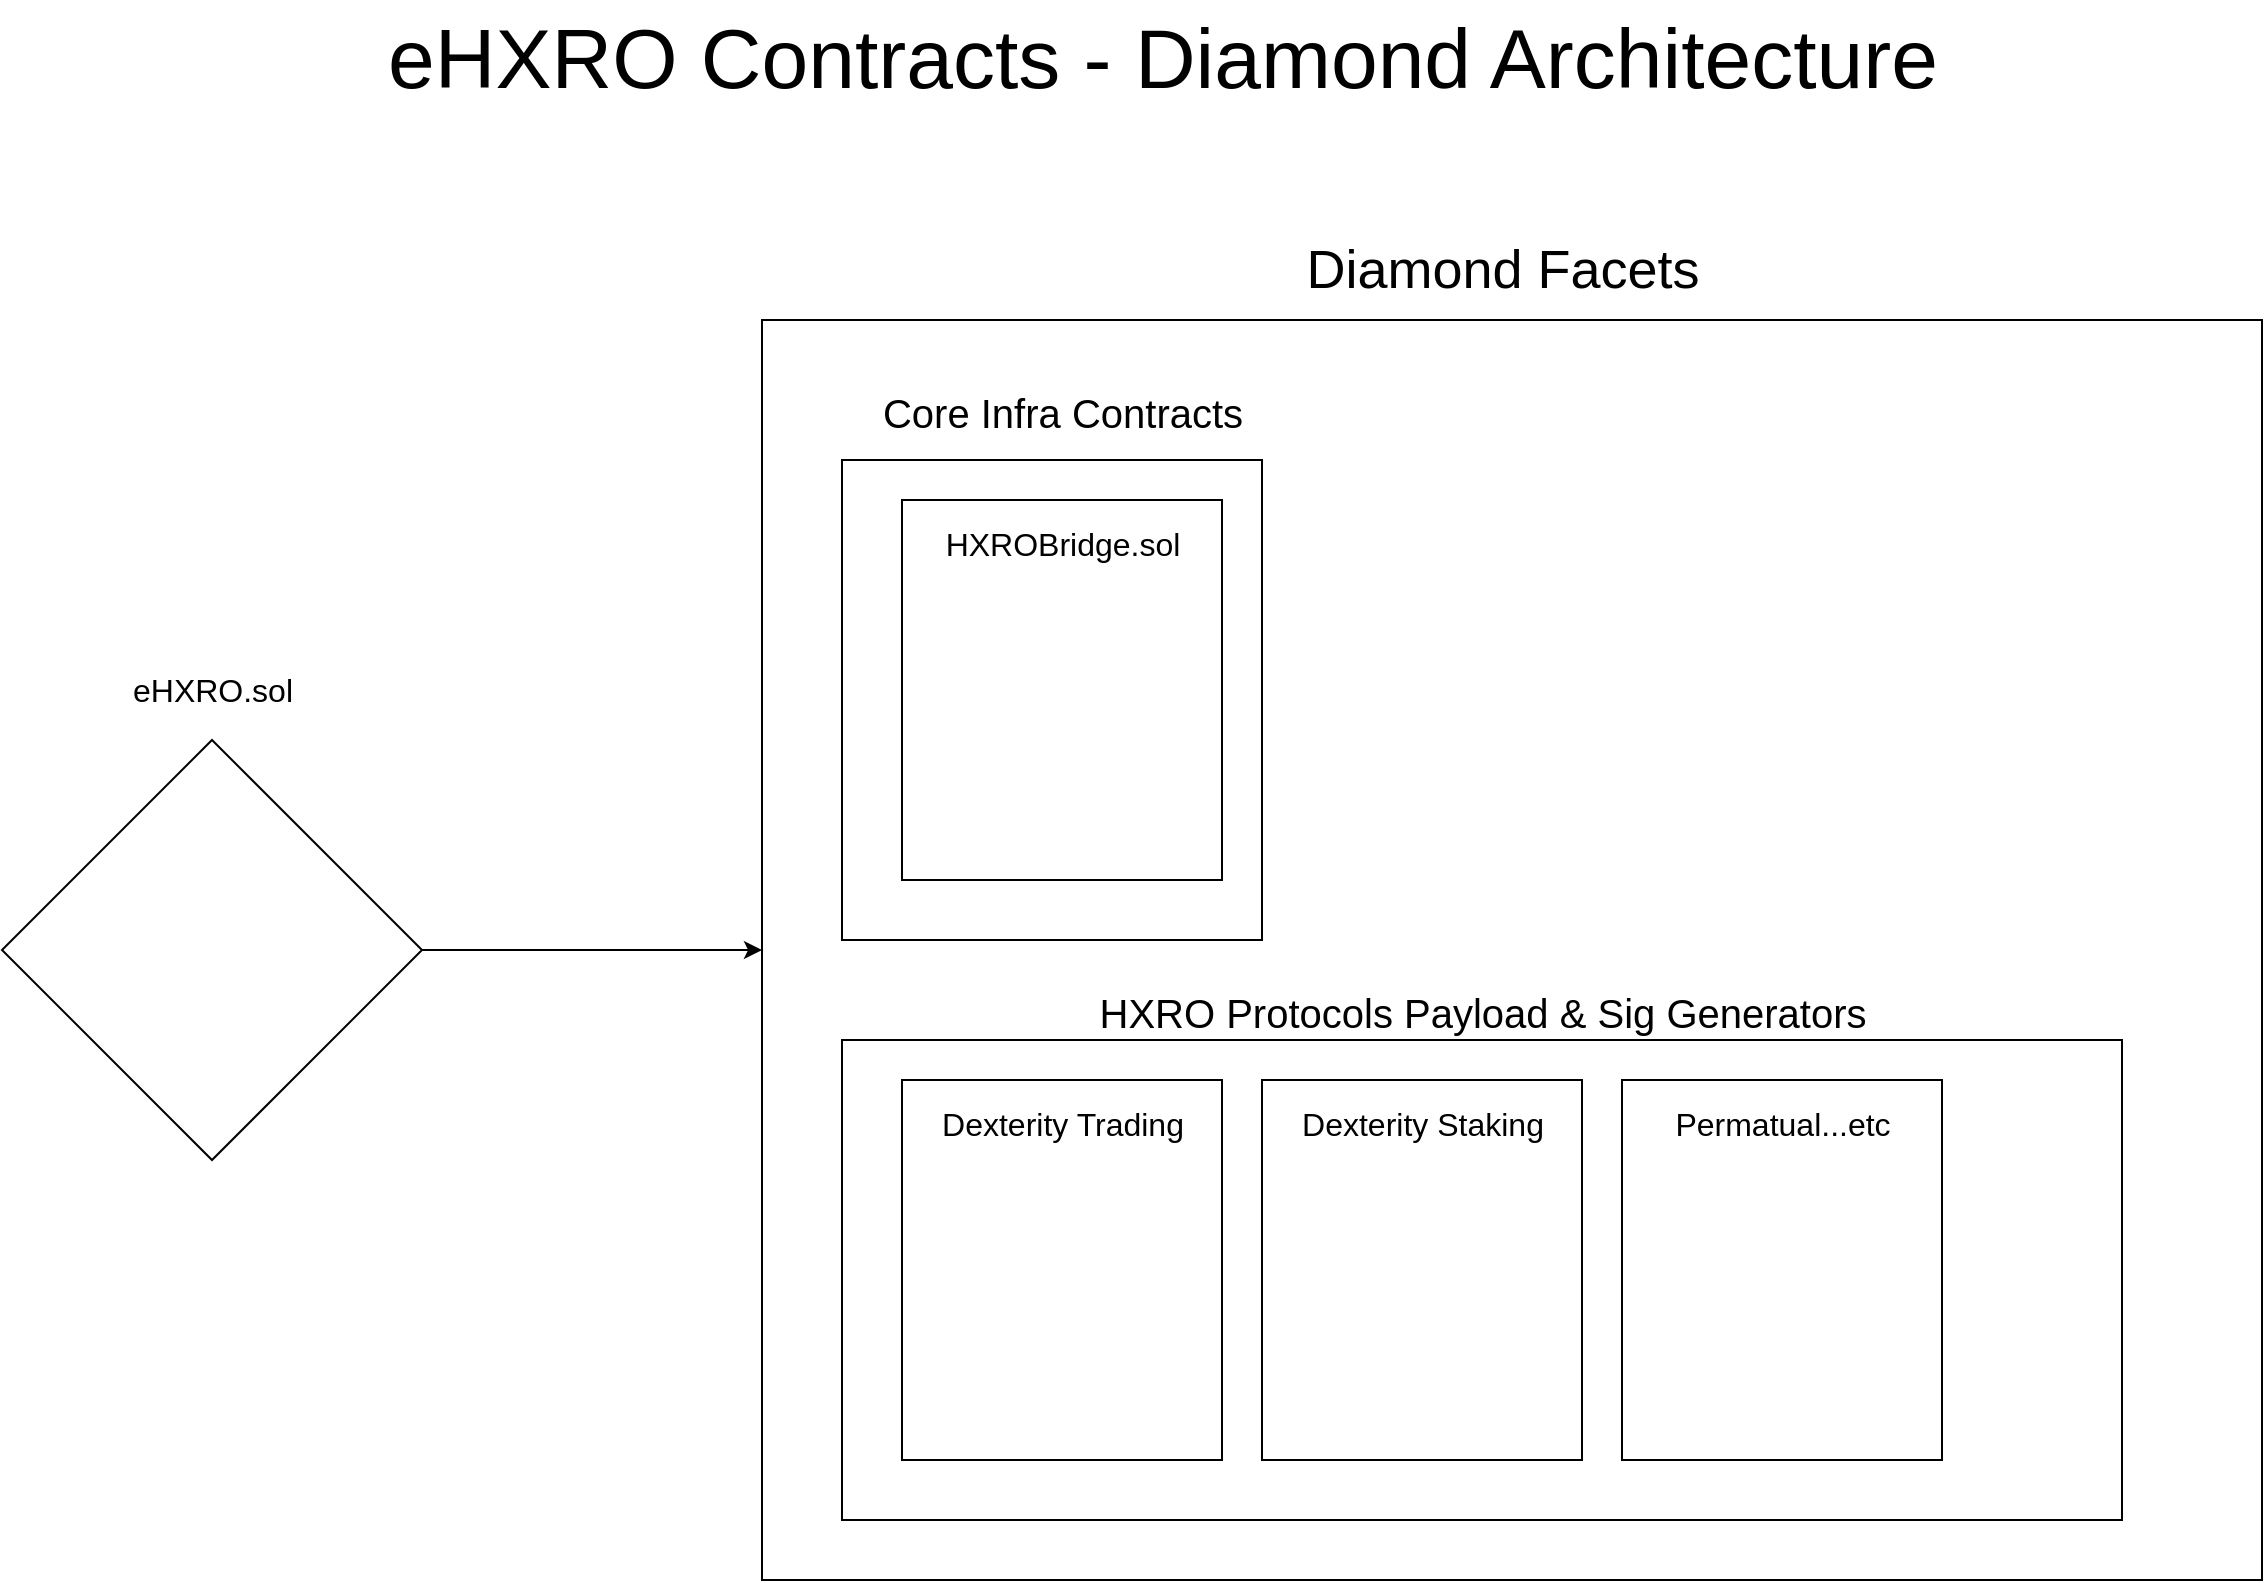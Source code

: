<mxfile>
    <diagram id="G_-c1cJTTnj6nl8GkXH2" name="Page-1">
        <mxGraphModel dx="428" dy="1961" grid="1" gridSize="10" guides="1" tooltips="1" connect="1" arrows="1" fold="1" page="1" pageScale="1" pageWidth="850" pageHeight="1100" math="0" shadow="0">
            <root>
                <mxCell id="0"/>
                <mxCell id="1" parent="0"/>
                <mxCell id="10" value="" style="whiteSpace=wrap;html=1;fontSize=27;" parent="1" vertex="1">
                    <mxGeometry x="720" y="40" width="750" height="630" as="geometry"/>
                </mxCell>
                <mxCell id="3" value="" style="whiteSpace=wrap;html=1;" parent="1" vertex="1">
                    <mxGeometry x="760" y="110" width="210" height="240" as="geometry"/>
                </mxCell>
                <mxCell id="4" value="" style="whiteSpace=wrap;html=1;" parent="1" vertex="1">
                    <mxGeometry x="760" y="400" width="640" height="240" as="geometry"/>
                </mxCell>
                <mxCell id="12" style="edgeStyle=none;html=1;entryX=0;entryY=0.5;entryDx=0;entryDy=0;fontSize=27;" parent="1" source="7" target="10" edge="1">
                    <mxGeometry relative="1" as="geometry"/>
                </mxCell>
                <mxCell id="8" value="&lt;font style=&quot;font-size: 42px;&quot;&gt;eHXRO Contracts - Diamond Architecture&lt;/font&gt;" style="text;html=1;align=center;verticalAlign=middle;resizable=0;points=[];autosize=1;strokeColor=none;fillColor=none;fontSize=16;" parent="1" vertex="1">
                    <mxGeometry x="520" y="-120" width="800" height="60" as="geometry"/>
                </mxCell>
                <mxCell id="11" value="Diamond Facets" style="text;html=1;align=center;verticalAlign=middle;resizable=0;points=[];autosize=1;strokeColor=none;fillColor=none;fontSize=27;" parent="1" vertex="1">
                    <mxGeometry x="980" y="-10" width="220" height="50" as="geometry"/>
                </mxCell>
                <mxCell id="13" value="&lt;font style=&quot;font-size: 20px;&quot;&gt;HXRO Protocols Payload &amp;amp; Sig Generators&lt;/font&gt;" style="text;html=1;align=center;verticalAlign=middle;resizable=0;points=[];autosize=1;strokeColor=none;fillColor=none;fontSize=27;" parent="1" vertex="1">
                    <mxGeometry x="875" y="360" width="410" height="50" as="geometry"/>
                </mxCell>
                <mxCell id="14" value="" style="whiteSpace=wrap;html=1;fontSize=20;" parent="1" vertex="1">
                    <mxGeometry x="790" y="420" width="160" height="190" as="geometry"/>
                </mxCell>
                <mxCell id="15" value="&lt;font style=&quot;font-size: 16px;&quot;&gt;Dexterity Trading&lt;/font&gt;" style="text;html=1;align=center;verticalAlign=middle;resizable=0;points=[];autosize=1;strokeColor=none;fillColor=none;fontSize=20;" parent="1" vertex="1">
                    <mxGeometry x="800" y="420" width="140" height="40" as="geometry"/>
                </mxCell>
                <mxCell id="16" value="" style="whiteSpace=wrap;html=1;fontSize=20;" parent="1" vertex="1">
                    <mxGeometry x="970" y="420" width="160" height="190" as="geometry"/>
                </mxCell>
                <mxCell id="17" value="&lt;font style=&quot;font-size: 16px;&quot;&gt;Dexterity Staking&lt;/font&gt;" style="text;html=1;align=center;verticalAlign=middle;resizable=0;points=[];autosize=1;strokeColor=none;fillColor=none;fontSize=20;" parent="1" vertex="1">
                    <mxGeometry x="980" y="420" width="140" height="40" as="geometry"/>
                </mxCell>
                <mxCell id="18" value="" style="whiteSpace=wrap;html=1;fontSize=20;" parent="1" vertex="1">
                    <mxGeometry x="1150" y="420" width="160" height="190" as="geometry"/>
                </mxCell>
                <mxCell id="20" value="" style="group" parent="1" vertex="1" connectable="0">
                    <mxGeometry x="340" y="210" width="210" height="250" as="geometry"/>
                </mxCell>
                <mxCell id="6" value="&lt;font style=&quot;font-size: 16px;&quot;&gt;eHXRO.sol&lt;/font&gt;" style="text;html=1;align=center;verticalAlign=middle;resizable=0;points=[];autosize=1;strokeColor=none;fillColor=none;" parent="20" vertex="1">
                    <mxGeometry x="55" width="100" height="30" as="geometry"/>
                </mxCell>
                <mxCell id="7" value="" style="rhombus;whiteSpace=wrap;html=1;fontSize=16;" parent="20" vertex="1">
                    <mxGeometry y="40" width="210" height="210" as="geometry"/>
                </mxCell>
                <mxCell id="21" value="&lt;font style=&quot;font-size: 20px;&quot;&gt;Core Infra Contracts&lt;/font&gt;" style="text;html=1;align=center;verticalAlign=middle;resizable=0;points=[];autosize=1;strokeColor=none;fillColor=none;fontSize=27;" parent="1" vertex="1">
                    <mxGeometry x="770" y="60" width="200" height="50" as="geometry"/>
                </mxCell>
                <mxCell id="22" value="&lt;font style=&quot;font-size: 16px;&quot;&gt;Permatual...etc&lt;/font&gt;" style="text;html=1;align=center;verticalAlign=middle;resizable=0;points=[];autosize=1;strokeColor=none;fillColor=none;fontSize=20;" parent="1" vertex="1">
                    <mxGeometry x="1165" y="420" width="130" height="40" as="geometry"/>
                </mxCell>
                <mxCell id="23" value="" style="whiteSpace=wrap;html=1;fontSize=20;" parent="1" vertex="1">
                    <mxGeometry x="790" y="130" width="160" height="190" as="geometry"/>
                </mxCell>
                <mxCell id="24" value="&lt;span style=&quot;font-size: 16px;&quot;&gt;HXROBridge.sol&lt;/span&gt;" style="text;html=1;align=center;verticalAlign=middle;resizable=0;points=[];autosize=1;strokeColor=none;fillColor=none;fontSize=20;" parent="1" vertex="1">
                    <mxGeometry x="800" y="130" width="140" height="40" as="geometry"/>
                </mxCell>
            </root>
        </mxGraphModel>
    </diagram>
</mxfile>